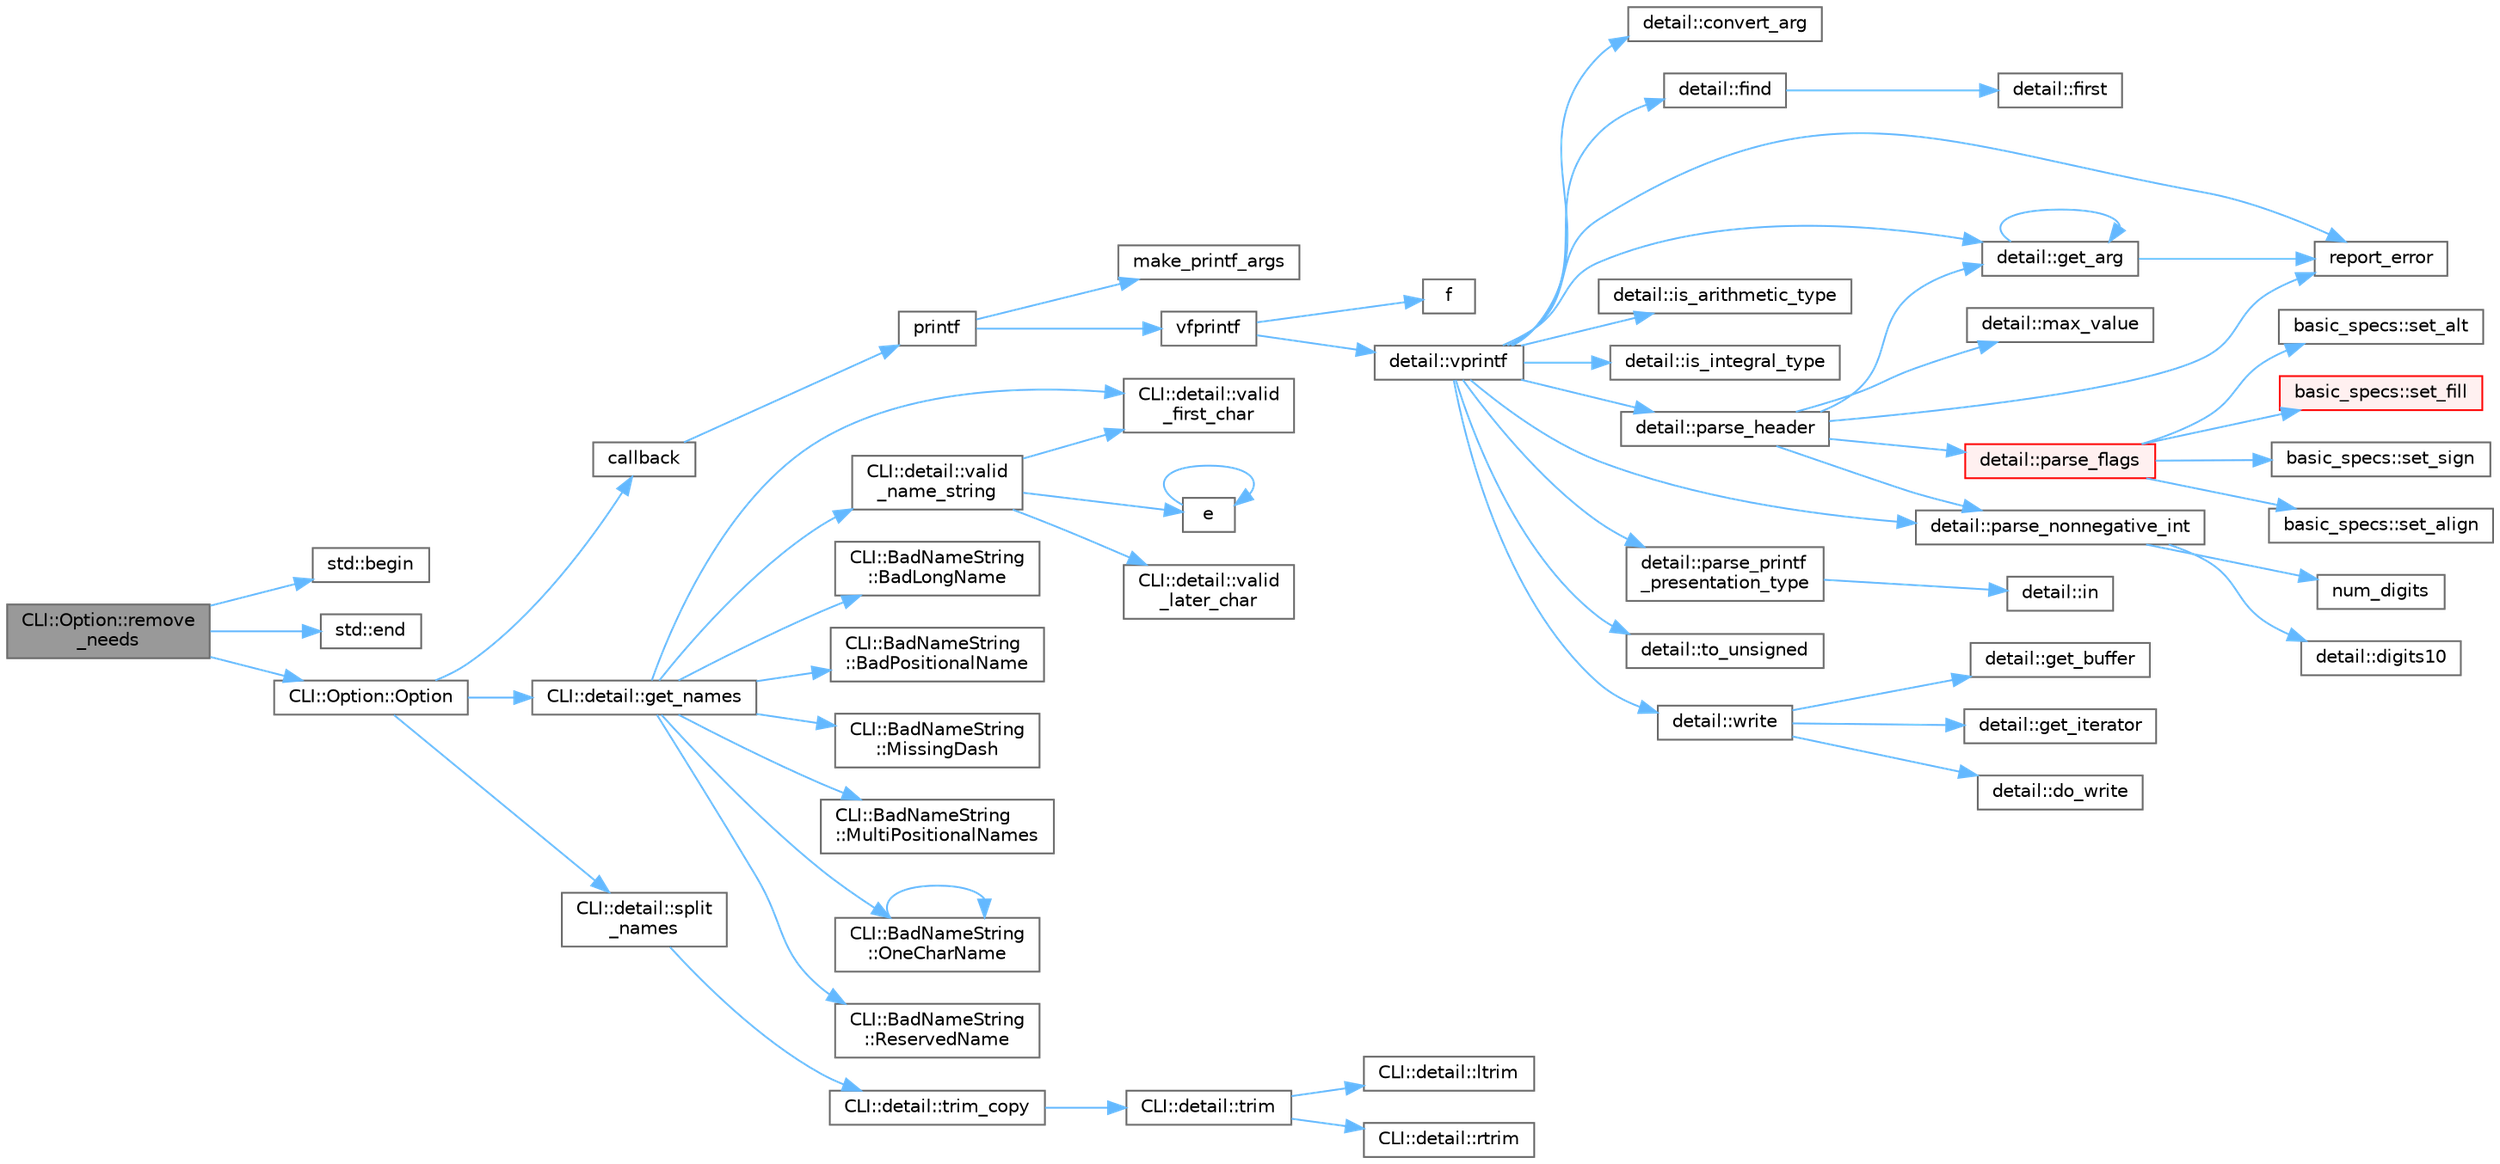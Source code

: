 digraph "CLI::Option::remove_needs"
{
 // LATEX_PDF_SIZE
  bgcolor="transparent";
  edge [fontname=Helvetica,fontsize=10,labelfontname=Helvetica,labelfontsize=10];
  node [fontname=Helvetica,fontsize=10,shape=box,height=0.2,width=0.4];
  rankdir="LR";
  Node1 [id="Node000001",label="CLI::Option::remove\l_needs",height=0.2,width=0.4,color="gray40", fillcolor="grey60", style="filled", fontcolor="black",tooltip="Remove needs link from an option. Returns true if the option really was in the needs list."];
  Node1 -> Node2 [id="edge1_Node000001_Node000002",color="steelblue1",style="solid",tooltip=" "];
  Node2 [id="Node000002",label="std::begin",height=0.2,width=0.4,color="grey40", fillcolor="white", style="filled",URL="$namespacestd.html#aec76fc52a775d29bc4058c8e1405045a",tooltip=" "];
  Node1 -> Node3 [id="edge2_Node000001_Node000003",color="steelblue1",style="solid",tooltip=" "];
  Node3 [id="Node000003",label="std::end",height=0.2,width=0.4,color="grey40", fillcolor="white", style="filled",URL="$namespacestd.html#a35f71a4c49ddf38bb590177e3a4b2598",tooltip=" "];
  Node1 -> Node4 [id="edge3_Node000001_Node000004",color="steelblue1",style="solid",tooltip=" "];
  Node4 [id="Node000004",label="CLI::Option::Option",height=0.2,width=0.4,color="grey40", fillcolor="white", style="filled",URL="$class_c_l_i_1_1_option.html#a577e99d3ea33598b4dc3605f544d14fc",tooltip="Making an option by hand is not defined, it must be made by the App class"];
  Node4 -> Node5 [id="edge4_Node000004_Node000005",color="steelblue1",style="solid",tooltip=" "];
  Node5 [id="Node000005",label="callback",height=0.2,width=0.4,color="grey40", fillcolor="white", style="filled",URL="$external_2spine-runtimes_2spine-sfml_2c_2example_2main_8cpp.html#a2f27b7fc84a39cace84d90f62a8d4c8e",tooltip=" "];
  Node5 -> Node6 [id="edge5_Node000005_Node000006",color="steelblue1",style="solid",tooltip=" "];
  Node6 [id="Node000006",label="printf",height=0.2,width=0.4,color="grey40", fillcolor="white", style="filled",URL="$printf_8h.html#aee3ed3a831f25f07e7be3919fff2203a",tooltip=" "];
  Node6 -> Node7 [id="edge6_Node000006_Node000007",color="steelblue1",style="solid",tooltip=" "];
  Node7 [id="Node000007",label="make_printf_args",height=0.2,width=0.4,color="grey40", fillcolor="white", style="filled",URL="$printf_8h.html#a27dcc0efcda04388971dbea3c875f122",tooltip=" "];
  Node6 -> Node8 [id="edge7_Node000006_Node000008",color="steelblue1",style="solid",tooltip=" "];
  Node8 [id="Node000008",label="vfprintf",height=0.2,width=0.4,color="grey40", fillcolor="white", style="filled",URL="$printf_8h.html#abb30aad964fc771fb52cf3ad88649df2",tooltip=" "];
  Node8 -> Node9 [id="edge8_Node000008_Node000009",color="steelblue1",style="solid",tooltip=" "];
  Node9 [id="Node000009",label="f",height=0.2,width=0.4,color="grey40", fillcolor="white", style="filled",URL="$cxx11__tensor__map_8cpp.html#a7f507fea02198f6cb81c86640c7b1a4e",tooltip=" "];
  Node8 -> Node10 [id="edge9_Node000008_Node000010",color="steelblue1",style="solid",tooltip=" "];
  Node10 [id="Node000010",label="detail::vprintf",height=0.2,width=0.4,color="grey40", fillcolor="white", style="filled",URL="$namespacedetail.html#a1c8c2218e4c822aa8f743fb9c573717f",tooltip=" "];
  Node10 -> Node11 [id="edge10_Node000010_Node000011",color="steelblue1",style="solid",tooltip=" "];
  Node11 [id="Node000011",label="detail::convert_arg",height=0.2,width=0.4,color="grey40", fillcolor="white", style="filled",URL="$namespacedetail.html#a03c11572c9a664266d6925f327dec7f3",tooltip=" "];
  Node10 -> Node12 [id="edge11_Node000010_Node000012",color="steelblue1",style="solid",tooltip=" "];
  Node12 [id="Node000012",label="detail::find",height=0.2,width=0.4,color="grey40", fillcolor="white", style="filled",URL="$namespacedetail.html#a6b71952fab3dc32f3edb2c3e9811d8d9",tooltip=" "];
  Node12 -> Node13 [id="edge12_Node000012_Node000013",color="steelblue1",style="solid",tooltip=" "];
  Node13 [id="Node000013",label="detail::first",height=0.2,width=0.4,color="grey40", fillcolor="white", style="filled",URL="$namespacedetail.html#a02319a3deb124802b88b61f85987df5e",tooltip=" "];
  Node10 -> Node14 [id="edge13_Node000010_Node000014",color="steelblue1",style="solid",tooltip=" "];
  Node14 [id="Node000014",label="detail::get_arg",height=0.2,width=0.4,color="grey40", fillcolor="white", style="filled",URL="$namespacedetail.html#a342ef250e45bd09b2ef666b6fae1c355",tooltip=" "];
  Node14 -> Node14 [id="edge14_Node000014_Node000014",color="steelblue1",style="solid",tooltip=" "];
  Node14 -> Node15 [id="edge15_Node000014_Node000015",color="steelblue1",style="solid",tooltip=" "];
  Node15 [id="Node000015",label="report_error",height=0.2,width=0.4,color="grey40", fillcolor="white", style="filled",URL="$format-inl_8h.html#a5555893692b00b61b3886349332fd01f",tooltip=" "];
  Node10 -> Node16 [id="edge16_Node000010_Node000016",color="steelblue1",style="solid",tooltip=" "];
  Node16 [id="Node000016",label="detail::is_arithmetic_type",height=0.2,width=0.4,color="grey40", fillcolor="white", style="filled",URL="$namespacedetail.html#a802c50a56a3495fdab6020b375ba1389",tooltip=" "];
  Node10 -> Node17 [id="edge17_Node000010_Node000017",color="steelblue1",style="solid",tooltip=" "];
  Node17 [id="Node000017",label="detail::is_integral_type",height=0.2,width=0.4,color="grey40", fillcolor="white", style="filled",URL="$namespacedetail.html#a2a60f8d1bee41b803f43fc42b707b5d1",tooltip=" "];
  Node10 -> Node18 [id="edge18_Node000010_Node000018",color="steelblue1",style="solid",tooltip=" "];
  Node18 [id="Node000018",label="detail::parse_header",height=0.2,width=0.4,color="grey40", fillcolor="white", style="filled",URL="$namespacedetail.html#afc9d93e58b8edb8077f8bc8eee7f4035",tooltip=" "];
  Node18 -> Node14 [id="edge19_Node000018_Node000014",color="steelblue1",style="solid",tooltip=" "];
  Node18 -> Node19 [id="edge20_Node000018_Node000019",color="steelblue1",style="solid",tooltip=" "];
  Node19 [id="Node000019",label="detail::max_value",height=0.2,width=0.4,color="grey40", fillcolor="white", style="filled",URL="$namespacedetail.html#a45c2130c44ebe54179eafcee3cda2bfb",tooltip=" "];
  Node18 -> Node20 [id="edge21_Node000018_Node000020",color="steelblue1",style="solid",tooltip=" "];
  Node20 [id="Node000020",label="detail::parse_flags",height=0.2,width=0.4,color="red", fillcolor="#FFF0F0", style="filled",URL="$namespacedetail.html#a4213daed116a37e1767881da51238261",tooltip=" "];
  Node20 -> Node21 [id="edge22_Node000020_Node000021",color="steelblue1",style="solid",tooltip=" "];
  Node21 [id="Node000021",label="basic_specs::set_align",height=0.2,width=0.4,color="grey40", fillcolor="white", style="filled",URL="$classbasic__specs.html#ad73b6f854341aaabc744bf54e6ea6af6",tooltip=" "];
  Node20 -> Node22 [id="edge23_Node000020_Node000022",color="steelblue1",style="solid",tooltip=" "];
  Node22 [id="Node000022",label="basic_specs::set_alt",height=0.2,width=0.4,color="grey40", fillcolor="white", style="filled",URL="$classbasic__specs.html#a5f10314706a8a3d579f882f30d283b61",tooltip=" "];
  Node20 -> Node23 [id="edge24_Node000020_Node000023",color="steelblue1",style="solid",tooltip=" "];
  Node23 [id="Node000023",label="basic_specs::set_fill",height=0.2,width=0.4,color="red", fillcolor="#FFF0F0", style="filled",URL="$classbasic__specs.html#a1600987fb39fed5dfdac21b218061a9e",tooltip=" "];
  Node20 -> Node25 [id="edge25_Node000020_Node000025",color="steelblue1",style="solid",tooltip=" "];
  Node25 [id="Node000025",label="basic_specs::set_sign",height=0.2,width=0.4,color="grey40", fillcolor="white", style="filled",URL="$classbasic__specs.html#a7020ec66ba6918727e4102567c5c731a",tooltip=" "];
  Node18 -> Node27 [id="edge26_Node000018_Node000027",color="steelblue1",style="solid",tooltip=" "];
  Node27 [id="Node000027",label="detail::parse_nonnegative_int",height=0.2,width=0.4,color="grey40", fillcolor="white", style="filled",URL="$namespacedetail.html#a338caba782225e115a9902d4d0835f5f",tooltip=" "];
  Node27 -> Node28 [id="edge27_Node000027_Node000028",color="steelblue1",style="solid",tooltip=" "];
  Node28 [id="Node000028",label="detail::digits10",height=0.2,width=0.4,color="grey40", fillcolor="white", style="filled",URL="$namespacedetail.html#a3a043db05db2d07deb2d98ba2d04b4eb",tooltip=" "];
  Node27 -> Node29 [id="edge28_Node000027_Node000029",color="steelblue1",style="solid",tooltip=" "];
  Node29 [id="Node000029",label="num_digits",height=0.2,width=0.4,color="grey40", fillcolor="white", style="filled",URL="$_sequence_8c.html#aa16e8c03d098498ad9c8839cf2c48044",tooltip=" "];
  Node18 -> Node15 [id="edge29_Node000018_Node000015",color="steelblue1",style="solid",tooltip=" "];
  Node10 -> Node27 [id="edge30_Node000010_Node000027",color="steelblue1",style="solid",tooltip=" "];
  Node10 -> Node30 [id="edge31_Node000010_Node000030",color="steelblue1",style="solid",tooltip=" "];
  Node30 [id="Node000030",label="detail::parse_printf\l_presentation_type",height=0.2,width=0.4,color="grey40", fillcolor="white", style="filled",URL="$namespacedetail.html#aa2cb095169b23e3a66260ad7078f44cc",tooltip=" "];
  Node30 -> Node31 [id="edge32_Node000030_Node000031",color="steelblue1",style="solid",tooltip=" "];
  Node31 [id="Node000031",label="detail::in",height=0.2,width=0.4,color="grey40", fillcolor="white", style="filled",URL="$namespacedetail.html#a52a5e2ed06c229dcf95ea5c46d48d05e",tooltip=" "];
  Node10 -> Node15 [id="edge33_Node000010_Node000015",color="steelblue1",style="solid",tooltip=" "];
  Node10 -> Node32 [id="edge34_Node000010_Node000032",color="steelblue1",style="solid",tooltip=" "];
  Node32 [id="Node000032",label="detail::to_unsigned",height=0.2,width=0.4,color="grey40", fillcolor="white", style="filled",URL="$namespacedetail.html#a4855e668246c731a97484efc329f2aac",tooltip=" "];
  Node10 -> Node33 [id="edge35_Node000010_Node000033",color="steelblue1",style="solid",tooltip=" "];
  Node33 [id="Node000033",label="detail::write",height=0.2,width=0.4,color="grey40", fillcolor="white", style="filled",URL="$namespacedetail.html#a29dacf26eedc9e3575fb57329a5ca0a3",tooltip=" "];
  Node33 -> Node34 [id="edge36_Node000033_Node000034",color="steelblue1",style="solid",tooltip=" "];
  Node34 [id="Node000034",label="detail::do_write",height=0.2,width=0.4,color="grey40", fillcolor="white", style="filled",URL="$namespacedetail.html#a5007cc441bd246a9096070c10d1ea683",tooltip=" "];
  Node33 -> Node35 [id="edge37_Node000033_Node000035",color="steelblue1",style="solid",tooltip=" "];
  Node35 [id="Node000035",label="detail::get_buffer",height=0.2,width=0.4,color="grey40", fillcolor="white", style="filled",URL="$namespacedetail.html#ad803bb19df422bc4c4f92d75c7564437",tooltip=" "];
  Node33 -> Node36 [id="edge38_Node000033_Node000036",color="steelblue1",style="solid",tooltip=" "];
  Node36 [id="Node000036",label="detail::get_iterator",height=0.2,width=0.4,color="grey40", fillcolor="white", style="filled",URL="$namespacedetail.html#a05e3e231207d3f28f83261c2e7ad2fe5",tooltip=" "];
  Node4 -> Node37 [id="edge39_Node000004_Node000037",color="steelblue1",style="solid",tooltip=" "];
  Node37 [id="Node000037",label="CLI::detail::get_names",height=0.2,width=0.4,color="grey40", fillcolor="white", style="filled",URL="$namespace_c_l_i_1_1detail.html#a6c9c870c5f7cd261e7363cb862634a3a",tooltip="Get a vector of short names, one of long names, and a single name"];
  Node37 -> Node38 [id="edge40_Node000037_Node000038",color="steelblue1",style="solid",tooltip=" "];
  Node38 [id="Node000038",label="CLI::BadNameString\l::BadLongName",height=0.2,width=0.4,color="grey40", fillcolor="white", style="filled",URL="$class_c_l_i_1_1_bad_name_string.html#a4c84dfdba8d943ad494daead50c9097d",tooltip=" "];
  Node37 -> Node39 [id="edge41_Node000037_Node000039",color="steelblue1",style="solid",tooltip=" "];
  Node39 [id="Node000039",label="CLI::BadNameString\l::BadPositionalName",height=0.2,width=0.4,color="grey40", fillcolor="white", style="filled",URL="$class_c_l_i_1_1_bad_name_string.html#a6dd4927b244bb94d306c805f87f47e4b",tooltip=" "];
  Node37 -> Node40 [id="edge42_Node000037_Node000040",color="steelblue1",style="solid",tooltip=" "];
  Node40 [id="Node000040",label="CLI::BadNameString\l::MissingDash",height=0.2,width=0.4,color="grey40", fillcolor="white", style="filled",URL="$class_c_l_i_1_1_bad_name_string.html#a17d7fdda9def1c79a9b86d04cfd35f75",tooltip=" "];
  Node37 -> Node41 [id="edge43_Node000037_Node000041",color="steelblue1",style="solid",tooltip=" "];
  Node41 [id="Node000041",label="CLI::BadNameString\l::MultiPositionalNames",height=0.2,width=0.4,color="grey40", fillcolor="white", style="filled",URL="$class_c_l_i_1_1_bad_name_string.html#ac798ab322c49c3f922e325d269070c38",tooltip=" "];
  Node37 -> Node42 [id="edge44_Node000037_Node000042",color="steelblue1",style="solid",tooltip=" "];
  Node42 [id="Node000042",label="CLI::BadNameString\l::OneCharName",height=0.2,width=0.4,color="grey40", fillcolor="white", style="filled",URL="$class_c_l_i_1_1_bad_name_string.html#a5c63c850d783ad2b132085266269bcdc",tooltip=" "];
  Node42 -> Node42 [id="edge45_Node000042_Node000042",color="steelblue1",style="solid",tooltip=" "];
  Node37 -> Node43 [id="edge46_Node000037_Node000043",color="steelblue1",style="solid",tooltip=" "];
  Node43 [id="Node000043",label="CLI::BadNameString\l::ReservedName",height=0.2,width=0.4,color="grey40", fillcolor="white", style="filled",URL="$class_c_l_i_1_1_bad_name_string.html#aa0fef0fbc4ab0a29a839eb98e2ee6740",tooltip=" "];
  Node37 -> Node44 [id="edge47_Node000037_Node000044",color="steelblue1",style="solid",tooltip=" "];
  Node44 [id="Node000044",label="CLI::detail::valid\l_first_char",height=0.2,width=0.4,color="grey40", fillcolor="white", style="filled",URL="$namespace_c_l_i_1_1detail.html#a3a05d1129df69e88135e178137b1fd89",tooltip=" "];
  Node37 -> Node45 [id="edge48_Node000037_Node000045",color="steelblue1",style="solid",tooltip=" "];
  Node45 [id="Node000045",label="CLI::detail::valid\l_name_string",height=0.2,width=0.4,color="grey40", fillcolor="white", style="filled",URL="$namespace_c_l_i_1_1detail.html#ad3018ff84d2bb41b5cb5ec0efaebbeae",tooltip="Verify an option/subcommand name"];
  Node45 -> Node46 [id="edge49_Node000045_Node000046",color="steelblue1",style="solid",tooltip=" "];
  Node46 [id="Node000046",label="e",height=0.2,width=0.4,color="grey40", fillcolor="white", style="filled",URL="$_cwise__array__power__array_8cpp.html#a9cb86ff854760bf91a154f2724a9101d",tooltip=" "];
  Node46 -> Node46 [id="edge50_Node000046_Node000046",color="steelblue1",style="solid",tooltip=" "];
  Node45 -> Node44 [id="edge51_Node000045_Node000044",color="steelblue1",style="solid",tooltip=" "];
  Node45 -> Node47 [id="edge52_Node000045_Node000047",color="steelblue1",style="solid",tooltip=" "];
  Node47 [id="Node000047",label="CLI::detail::valid\l_later_char",height=0.2,width=0.4,color="grey40", fillcolor="white", style="filled",URL="$namespace_c_l_i_1_1detail.html#a841371d5dbb0a52f453de4cc1d00cc51",tooltip="Verify following characters of an option"];
  Node4 -> Node48 [id="edge53_Node000004_Node000048",color="steelblue1",style="solid",tooltip=" "];
  Node48 [id="Node000048",label="CLI::detail::split\l_names",height=0.2,width=0.4,color="grey40", fillcolor="white", style="filled",URL="$namespace_c_l_i_1_1detail.html#ac8a8403ca4cfb40e30979111083c0c1c",tooltip=" "];
  Node48 -> Node49 [id="edge54_Node000048_Node000049",color="steelblue1",style="solid",tooltip=" "];
  Node49 [id="Node000049",label="CLI::detail::trim_copy",height=0.2,width=0.4,color="grey40", fillcolor="white", style="filled",URL="$namespace_c_l_i_1_1detail.html#a5c7b00a328b3b2da564794081646c251",tooltip="Make a copy of the string and then trim it"];
  Node49 -> Node50 [id="edge55_Node000049_Node000050",color="steelblue1",style="solid",tooltip=" "];
  Node50 [id="Node000050",label="CLI::detail::trim",height=0.2,width=0.4,color="grey40", fillcolor="white", style="filled",URL="$namespace_c_l_i_1_1detail.html#a621323632158048f6168deacc432b838",tooltip="Trim whitespace from string"];
  Node50 -> Node51 [id="edge56_Node000050_Node000051",color="steelblue1",style="solid",tooltip=" "];
  Node51 [id="Node000051",label="CLI::detail::ltrim",height=0.2,width=0.4,color="grey40", fillcolor="white", style="filled",URL="$namespace_c_l_i_1_1detail.html#a603eeabf0b2663fa405871b8318c1507",tooltip="Trim whitespace from left of string"];
  Node50 -> Node52 [id="edge57_Node000050_Node000052",color="steelblue1",style="solid",tooltip=" "];
  Node52 [id="Node000052",label="CLI::detail::rtrim",height=0.2,width=0.4,color="grey40", fillcolor="white", style="filled",URL="$namespace_c_l_i_1_1detail.html#aef3c5cc699d323f04f21cc1c124e772e",tooltip="Trim whitespace from right of string"];
}
